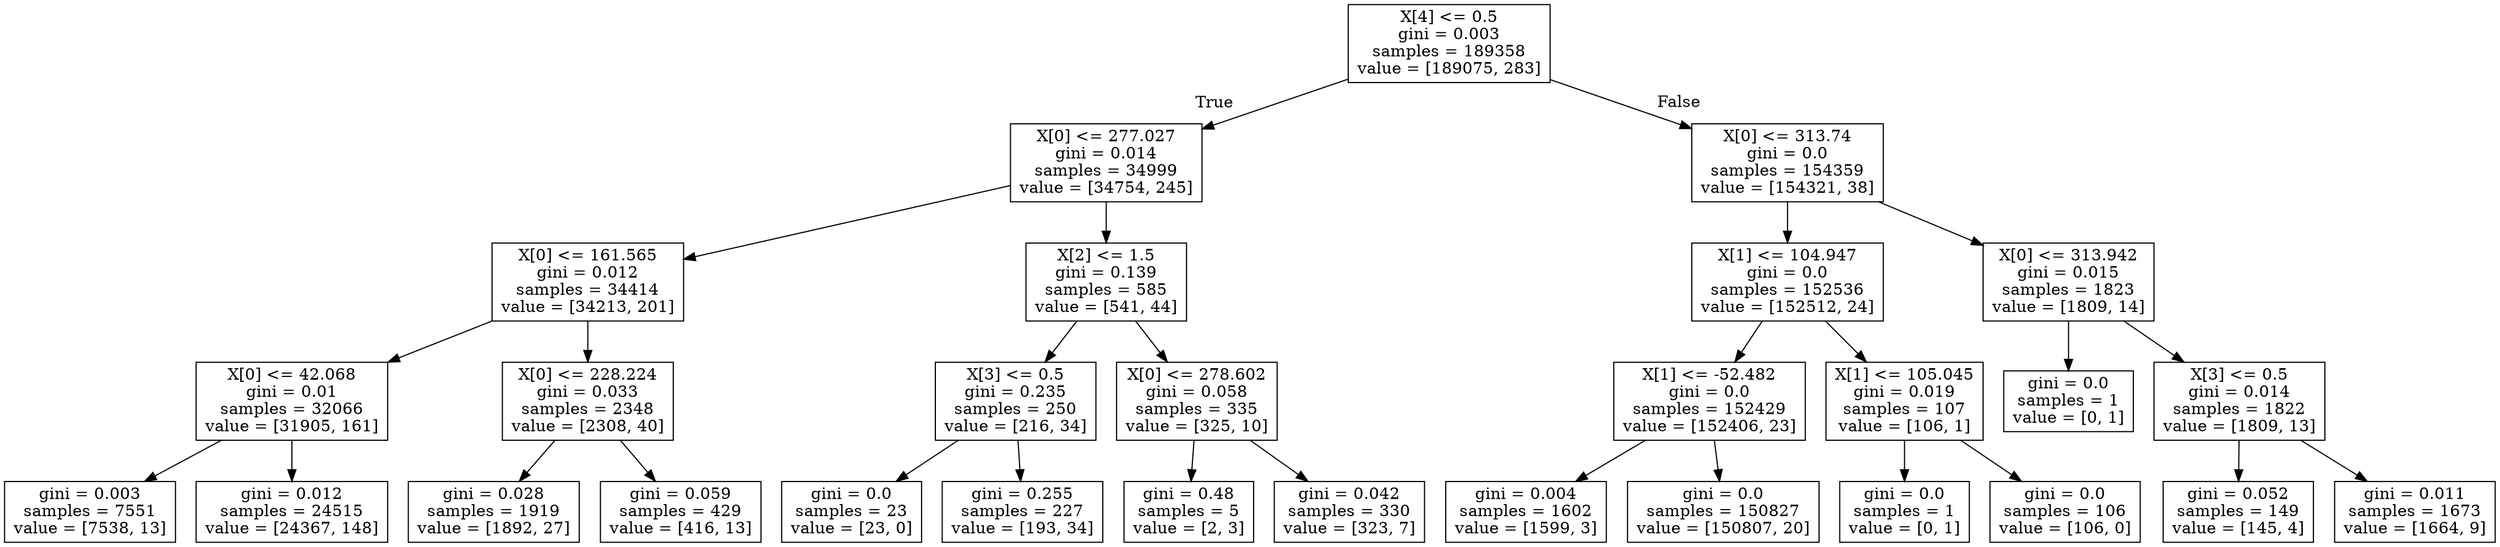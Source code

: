 digraph Tree {
node [shape=box] ;
0 [label="X[4] <= 0.5\ngini = 0.003\nsamples = 189358\nvalue = [189075, 283]"] ;
1 [label="X[0] <= 277.027\ngini = 0.014\nsamples = 34999\nvalue = [34754, 245]"] ;
0 -> 1 [labeldistance=2.5, labelangle=45, headlabel="True"] ;
2 [label="X[0] <= 161.565\ngini = 0.012\nsamples = 34414\nvalue = [34213, 201]"] ;
1 -> 2 ;
3 [label="X[0] <= 42.068\ngini = 0.01\nsamples = 32066\nvalue = [31905, 161]"] ;
2 -> 3 ;
4 [label="gini = 0.003\nsamples = 7551\nvalue = [7538, 13]"] ;
3 -> 4 ;
5 [label="gini = 0.012\nsamples = 24515\nvalue = [24367, 148]"] ;
3 -> 5 ;
6 [label="X[0] <= 228.224\ngini = 0.033\nsamples = 2348\nvalue = [2308, 40]"] ;
2 -> 6 ;
7 [label="gini = 0.028\nsamples = 1919\nvalue = [1892, 27]"] ;
6 -> 7 ;
8 [label="gini = 0.059\nsamples = 429\nvalue = [416, 13]"] ;
6 -> 8 ;
9 [label="X[2] <= 1.5\ngini = 0.139\nsamples = 585\nvalue = [541, 44]"] ;
1 -> 9 ;
10 [label="X[3] <= 0.5\ngini = 0.235\nsamples = 250\nvalue = [216, 34]"] ;
9 -> 10 ;
11 [label="gini = 0.0\nsamples = 23\nvalue = [23, 0]"] ;
10 -> 11 ;
12 [label="gini = 0.255\nsamples = 227\nvalue = [193, 34]"] ;
10 -> 12 ;
13 [label="X[0] <= 278.602\ngini = 0.058\nsamples = 335\nvalue = [325, 10]"] ;
9 -> 13 ;
14 [label="gini = 0.48\nsamples = 5\nvalue = [2, 3]"] ;
13 -> 14 ;
15 [label="gini = 0.042\nsamples = 330\nvalue = [323, 7]"] ;
13 -> 15 ;
16 [label="X[0] <= 313.74\ngini = 0.0\nsamples = 154359\nvalue = [154321, 38]"] ;
0 -> 16 [labeldistance=2.5, labelangle=-45, headlabel="False"] ;
17 [label="X[1] <= 104.947\ngini = 0.0\nsamples = 152536\nvalue = [152512, 24]"] ;
16 -> 17 ;
18 [label="X[1] <= -52.482\ngini = 0.0\nsamples = 152429\nvalue = [152406, 23]"] ;
17 -> 18 ;
19 [label="gini = 0.004\nsamples = 1602\nvalue = [1599, 3]"] ;
18 -> 19 ;
20 [label="gini = 0.0\nsamples = 150827\nvalue = [150807, 20]"] ;
18 -> 20 ;
21 [label="X[1] <= 105.045\ngini = 0.019\nsamples = 107\nvalue = [106, 1]"] ;
17 -> 21 ;
22 [label="gini = 0.0\nsamples = 1\nvalue = [0, 1]"] ;
21 -> 22 ;
23 [label="gini = 0.0\nsamples = 106\nvalue = [106, 0]"] ;
21 -> 23 ;
24 [label="X[0] <= 313.942\ngini = 0.015\nsamples = 1823\nvalue = [1809, 14]"] ;
16 -> 24 ;
25 [label="gini = 0.0\nsamples = 1\nvalue = [0, 1]"] ;
24 -> 25 ;
26 [label="X[3] <= 0.5\ngini = 0.014\nsamples = 1822\nvalue = [1809, 13]"] ;
24 -> 26 ;
27 [label="gini = 0.052\nsamples = 149\nvalue = [145, 4]"] ;
26 -> 27 ;
28 [label="gini = 0.011\nsamples = 1673\nvalue = [1664, 9]"] ;
26 -> 28 ;
}